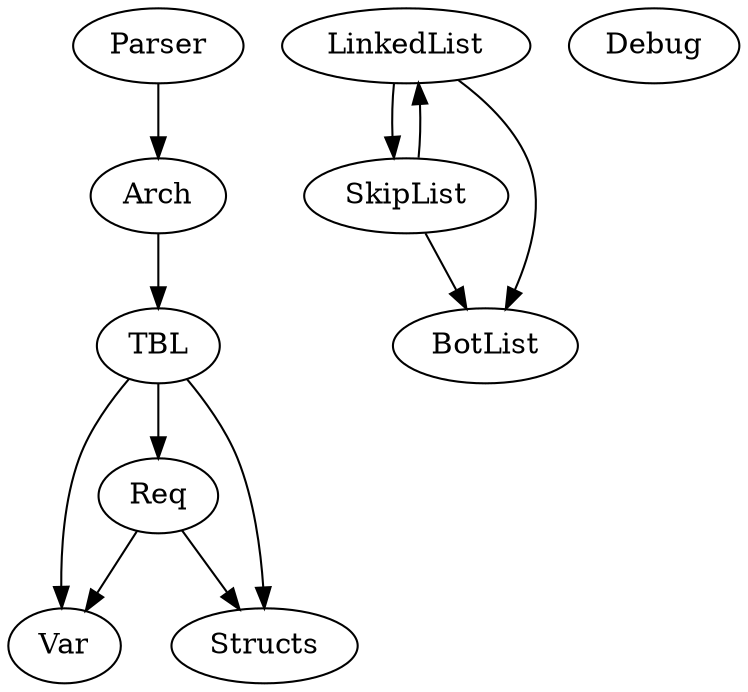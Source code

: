 digraph dependency {

Parser->Arch

Arch->TBL

TBL->Var
TBL->Req
TBL->Structs

Req->Var
Req->Structs

LinkedList->SkipList
LinkedList->BotList

SkipList->LinkedList
SkipList->BotList

Debug

}
